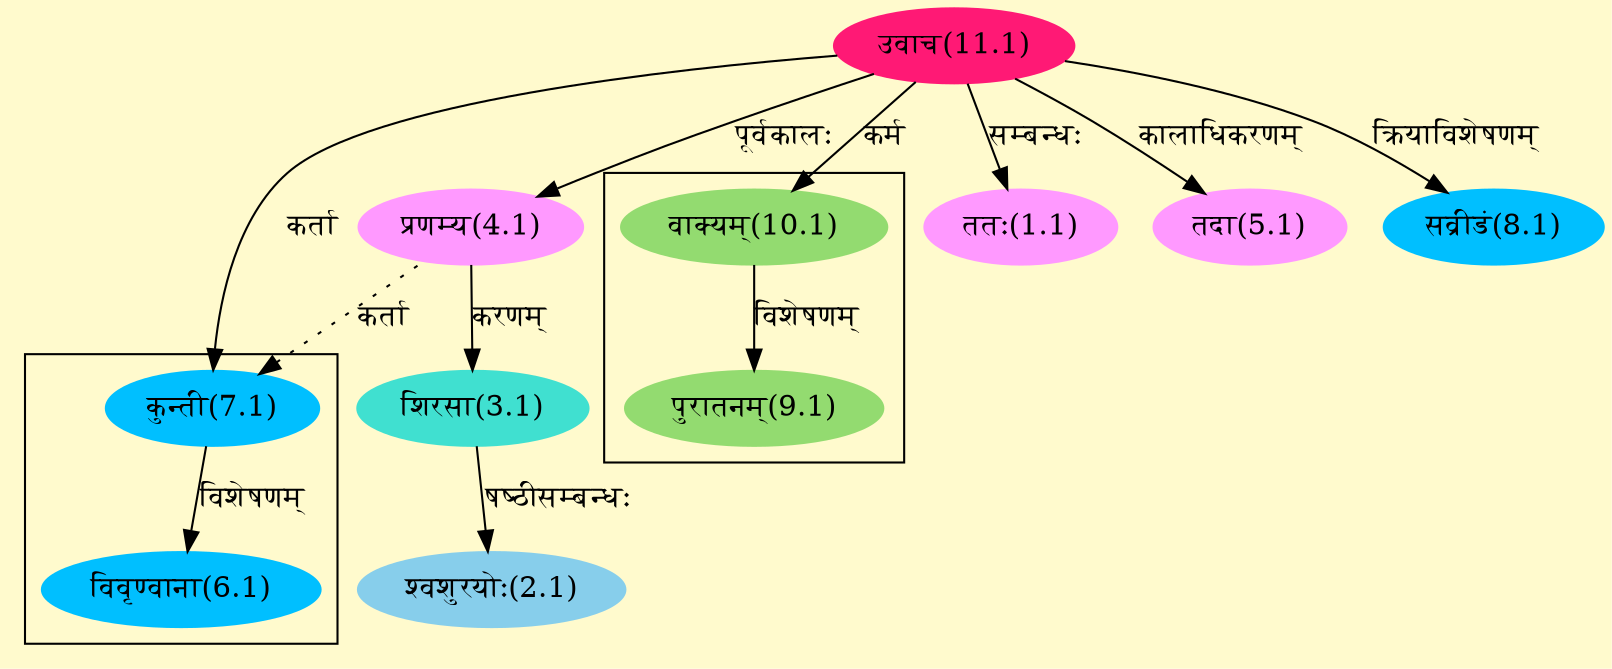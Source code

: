 digraph G{
rankdir=BT;
 compound=true;
 bgcolor="lemonchiffon1";

subgraph cluster_1{
Node6_1 [style=filled, color="#00BFFF" label = "विवृण्वाना(6.1)"]
Node7_1 [style=filled, color="#00BFFF" label = "कुन्ती(7.1)"]

}

subgraph cluster_2{
Node9_1 [style=filled, color="#93DB70" label = "पुरातनम्(9.1)"]
Node10_1 [style=filled, color="#93DB70" label = "वाक्यम्(10.1)"]

}
Node1_1 [style=filled, color="#FF99FF" label = "ततः(1.1)"]
Node11_1 [style=filled, color="#FF1975" label = "उवाच(11.1)"]
Node2_1 [style=filled, color="#87CEEB" label = "श्वशुरयोः(2.1)"]
Node3_1 [style=filled, color="#40E0D0" label = "शिरसा(3.1)"]
Node4_1 [style=filled, color="#FF99FF" label = "प्रणम्य(4.1)"]
Node5_1 [style=filled, color="#FF99FF" label = "तदा(5.1)"]
Node7_1 [style=filled, color="#00BFFF" label = "कुन्ती(7.1)"]
Node8_1 [style=filled, color="#00BFFF" label = "सव्रीडं(8.1)"]
Node10_1 [style=filled, color="#93DB70" label = "वाक्यम्(10.1)"]
/* Start of Relations section */

Node1_1 -> Node11_1 [  label="सम्बन्धः"  dir="back" ]
Node2_1 -> Node3_1 [  label="षष्ठीसम्बन्धः"  dir="back" ]
Node3_1 -> Node4_1 [  label="करणम्"  dir="back" ]
Node4_1 -> Node11_1 [  label="पूर्वकालः"  dir="back" ]
Node5_1 -> Node11_1 [  label="कालाधिकरणम्"  dir="back" ]
Node6_1 -> Node7_1 [  label="विशेषणम्"  dir="back" ]
Node7_1 -> Node11_1 [  label="कर्ता"  dir="back" ]
Node7_1 -> Node4_1 [ style=dotted label="कर्ता"  dir="back" ]
Node8_1 -> Node11_1 [  label="क्रियाविशेषणम्"  dir="back" ]
Node9_1 -> Node10_1 [  label="विशेषणम्"  dir="back" ]
Node10_1 -> Node11_1 [  label="कर्म"  dir="back" ]
}
